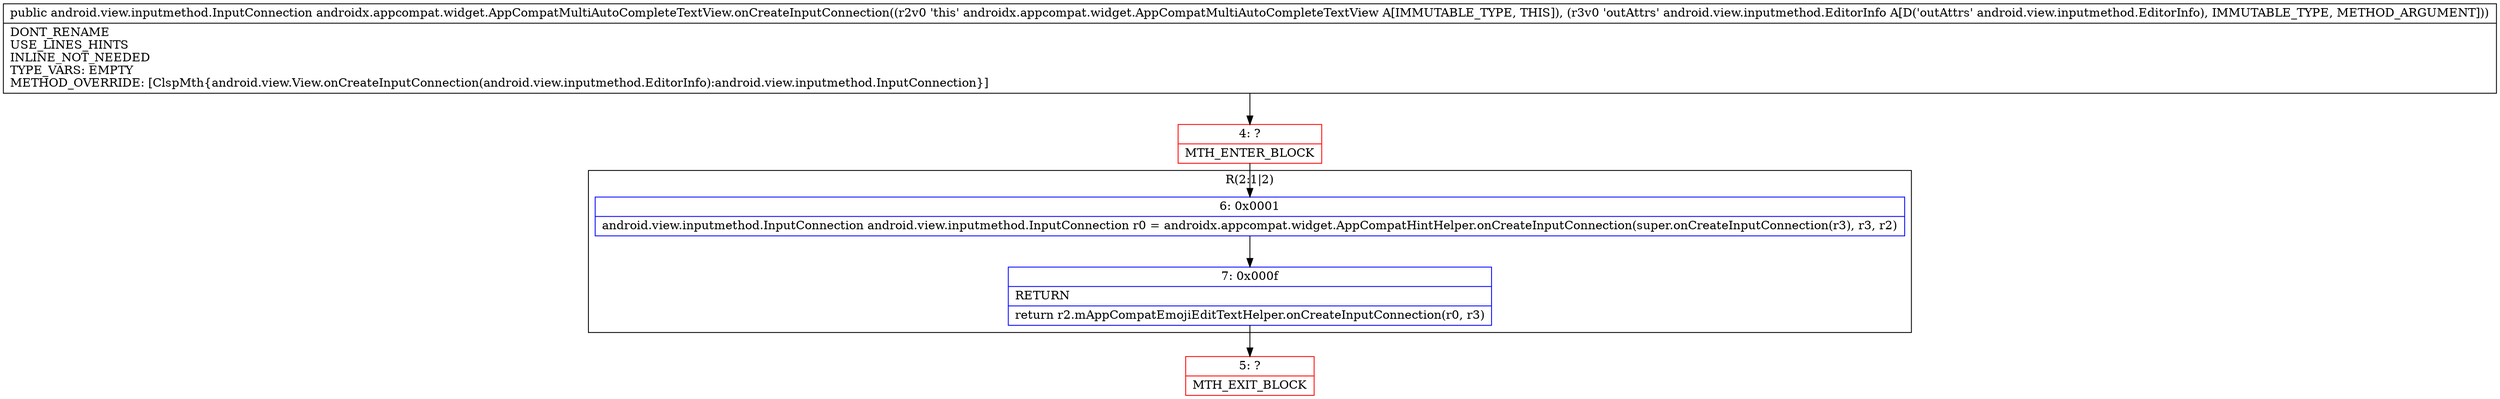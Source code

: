 digraph "CFG forandroidx.appcompat.widget.AppCompatMultiAutoCompleteTextView.onCreateInputConnection(Landroid\/view\/inputmethod\/EditorInfo;)Landroid\/view\/inputmethod\/InputConnection;" {
subgraph cluster_Region_33881369 {
label = "R(2:1|2)";
node [shape=record,color=blue];
Node_6 [shape=record,label="{6\:\ 0x0001|android.view.inputmethod.InputConnection android.view.inputmethod.InputConnection r0 = androidx.appcompat.widget.AppCompatHintHelper.onCreateInputConnection(super.onCreateInputConnection(r3), r3, r2)\l}"];
Node_7 [shape=record,label="{7\:\ 0x000f|RETURN\l|return r2.mAppCompatEmojiEditTextHelper.onCreateInputConnection(r0, r3)\l}"];
}
Node_4 [shape=record,color=red,label="{4\:\ ?|MTH_ENTER_BLOCK\l}"];
Node_5 [shape=record,color=red,label="{5\:\ ?|MTH_EXIT_BLOCK\l}"];
MethodNode[shape=record,label="{public android.view.inputmethod.InputConnection androidx.appcompat.widget.AppCompatMultiAutoCompleteTextView.onCreateInputConnection((r2v0 'this' androidx.appcompat.widget.AppCompatMultiAutoCompleteTextView A[IMMUTABLE_TYPE, THIS]), (r3v0 'outAttrs' android.view.inputmethod.EditorInfo A[D('outAttrs' android.view.inputmethod.EditorInfo), IMMUTABLE_TYPE, METHOD_ARGUMENT]))  | DONT_RENAME\lUSE_LINES_HINTS\lINLINE_NOT_NEEDED\lTYPE_VARS: EMPTY\lMETHOD_OVERRIDE: [ClspMth\{android.view.View.onCreateInputConnection(android.view.inputmethod.EditorInfo):android.view.inputmethod.InputConnection\}]\l}"];
MethodNode -> Node_4;Node_6 -> Node_7;
Node_7 -> Node_5;
Node_4 -> Node_6;
}

